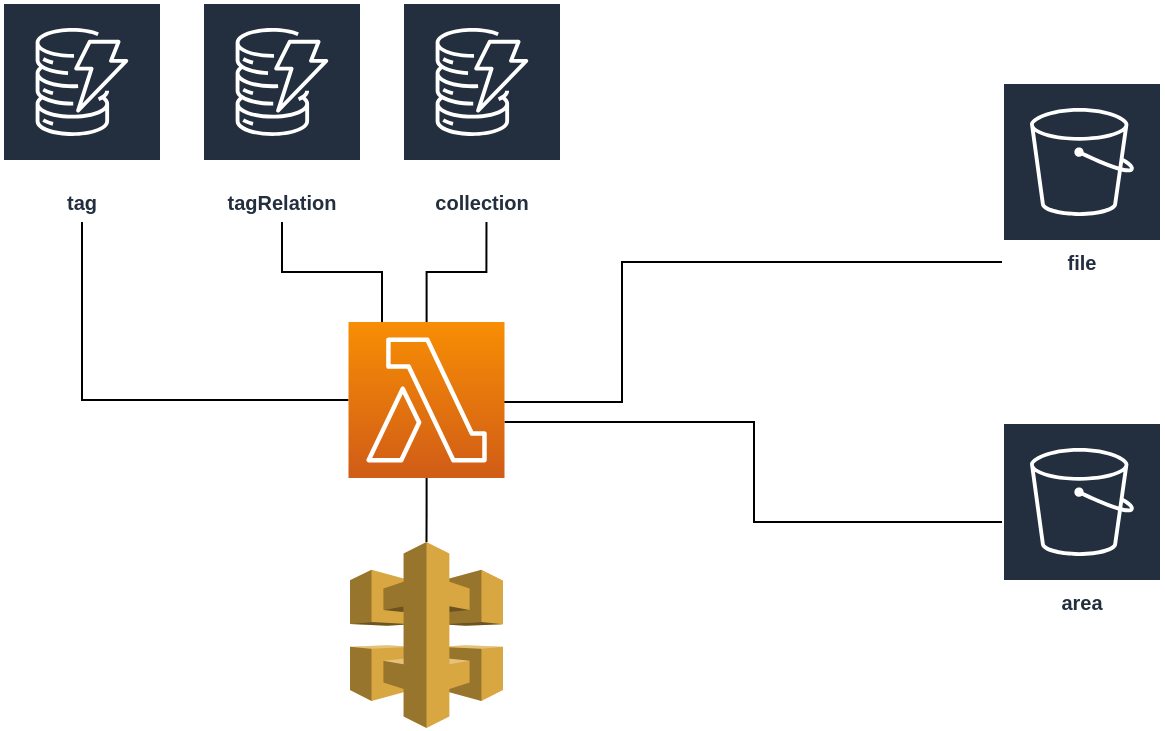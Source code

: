 <mxfile version="12.4.3" type="device" pages="1"><diagram id="SprerKhvvWVYze8ByLE3" name="Page-1"><mxGraphModel dx="868" dy="470" grid="1" gridSize="10" guides="1" tooltips="1" connect="1" arrows="1" fold="1" page="1" pageScale="1" pageWidth="850" pageHeight="1100" math="0" shadow="0"><root><mxCell id="0"/><mxCell id="1" parent="0"/><mxCell id="4TqPel9nGNP4jtj5tppa-16" style="edgeStyle=orthogonalEdgeStyle;rounded=0;orthogonalLoop=1;jettySize=auto;html=1;strokeColor=#000000;endArrow=none;endFill=0;" edge="1" parent="1" source="4TqPel9nGNP4jtj5tppa-1"><mxGeometry relative="1" as="geometry"><mxPoint x="340" y="220" as="targetPoint"/><Array as="points"><mxPoint x="400" y="150"/><mxPoint x="400" y="220"/></Array></mxGeometry></mxCell><mxCell id="4TqPel9nGNP4jtj5tppa-1" value="file" style="outlineConnect=0;fontColor=#232F3E;gradientColor=none;strokeColor=#ffffff;fillColor=#232F3E;dashed=0;verticalLabelPosition=middle;verticalAlign=bottom;align=center;html=1;whiteSpace=wrap;fontSize=10;fontStyle=1;spacing=3;shape=mxgraph.aws4.productIcon;prIcon=mxgraph.aws4.s3;" vertex="1" parent="1"><mxGeometry x="590" y="60" width="80" height="100" as="geometry"/></mxCell><mxCell id="4TqPel9nGNP4jtj5tppa-2" value="area" style="outlineConnect=0;fontColor=#232F3E;gradientColor=none;strokeColor=#ffffff;fillColor=#232F3E;dashed=0;verticalLabelPosition=middle;verticalAlign=bottom;align=center;html=1;whiteSpace=wrap;fontSize=10;fontStyle=1;spacing=3;shape=mxgraph.aws4.productIcon;prIcon=mxgraph.aws4.s3;" vertex="1" parent="1"><mxGeometry x="590" y="230" width="80" height="100" as="geometry"/></mxCell><mxCell id="4TqPel9nGNP4jtj5tppa-5" value="tag" style="outlineConnect=0;fontColor=#232F3E;gradientColor=none;strokeColor=#ffffff;fillColor=#232F3E;dashed=0;verticalLabelPosition=middle;verticalAlign=bottom;align=center;html=1;whiteSpace=wrap;fontSize=10;fontStyle=1;spacing=3;shape=mxgraph.aws4.productIcon;prIcon=mxgraph.aws4.dynamodb;" vertex="1" parent="1"><mxGeometry x="90" y="20" width="80" height="110" as="geometry"/></mxCell><mxCell id="4TqPel9nGNP4jtj5tppa-6" value="collection" style="outlineConnect=0;fontColor=#232F3E;gradientColor=none;strokeColor=#ffffff;fillColor=#232F3E;dashed=0;verticalLabelPosition=middle;verticalAlign=bottom;align=center;html=1;whiteSpace=wrap;fontSize=10;fontStyle=1;spacing=3;shape=mxgraph.aws4.productIcon;prIcon=mxgraph.aws4.dynamodb;" vertex="1" parent="1"><mxGeometry x="290" y="20" width="80" height="110" as="geometry"/></mxCell><mxCell id="4TqPel9nGNP4jtj5tppa-11" style="edgeStyle=orthogonalEdgeStyle;rounded=0;orthogonalLoop=1;jettySize=auto;html=1;exitX=0.5;exitY=0;exitDx=0;exitDy=0;exitPerimeter=0;endArrow=none;endFill=0;" edge="1" parent="1" source="4TqPel9nGNP4jtj5tppa-9" target="4TqPel9nGNP4jtj5tppa-10"><mxGeometry relative="1" as="geometry"/></mxCell><mxCell id="4TqPel9nGNP4jtj5tppa-9" value="" style="outlineConnect=0;dashed=0;verticalLabelPosition=bottom;verticalAlign=top;align=center;html=1;shape=mxgraph.aws3.api_gateway;fillColor=#D9A741;gradientColor=none;" vertex="1" parent="1"><mxGeometry x="264" y="290" width="76.5" height="93" as="geometry"/></mxCell><mxCell id="4TqPel9nGNP4jtj5tppa-12" style="edgeStyle=orthogonalEdgeStyle;rounded=0;orthogonalLoop=1;jettySize=auto;html=1;entryX=0.528;entryY=1;entryDx=0;entryDy=0;entryPerimeter=0;endArrow=none;endFill=0;" edge="1" parent="1" source="4TqPel9nGNP4jtj5tppa-10" target="4TqPel9nGNP4jtj5tppa-6"><mxGeometry relative="1" as="geometry"/></mxCell><mxCell id="4TqPel9nGNP4jtj5tppa-13" style="edgeStyle=orthogonalEdgeStyle;rounded=0;orthogonalLoop=1;jettySize=auto;html=1;endArrow=none;endFill=0;" edge="1" parent="1" source="4TqPel9nGNP4jtj5tppa-10" target="4TqPel9nGNP4jtj5tppa-5"><mxGeometry relative="1" as="geometry"/></mxCell><mxCell id="4TqPel9nGNP4jtj5tppa-14" style="edgeStyle=orthogonalEdgeStyle;rounded=0;orthogonalLoop=1;jettySize=auto;html=1;endArrow=none;endFill=0;" edge="1" parent="1" source="4TqPel9nGNP4jtj5tppa-10" target="4TqPel9nGNP4jtj5tppa-2"><mxGeometry relative="1" as="geometry"><Array as="points"><mxPoint x="466" y="230"/><mxPoint x="466" y="280"/></Array></mxGeometry></mxCell><mxCell id="4TqPel9nGNP4jtj5tppa-10" value="" style="outlineConnect=0;fontColor=#232F3E;gradientColor=#F78E04;gradientDirection=north;fillColor=#D05C17;strokeColor=#ffffff;dashed=0;verticalLabelPosition=bottom;verticalAlign=top;align=center;html=1;fontSize=12;fontStyle=0;aspect=fixed;shape=mxgraph.aws4.resourceIcon;resIcon=mxgraph.aws4.lambda;" vertex="1" parent="1"><mxGeometry x="263.25" y="180" width="78" height="78" as="geometry"/></mxCell><mxCell id="4TqPel9nGNP4jtj5tppa-19" value="" style="edgeStyle=orthogonalEdgeStyle;rounded=0;orthogonalLoop=1;jettySize=auto;html=1;endArrow=none;endFill=0;strokeColor=#000000;" edge="1" parent="1" source="4TqPel9nGNP4jtj5tppa-17" target="4TqPel9nGNP4jtj5tppa-10"><mxGeometry relative="1" as="geometry"><mxPoint x="230" y="210" as="targetPoint"/><Array as="points"><mxPoint x="230" y="155"/><mxPoint x="280" y="155"/></Array></mxGeometry></mxCell><mxCell id="4TqPel9nGNP4jtj5tppa-17" value="tagRelation" style="outlineConnect=0;fontColor=#232F3E;gradientColor=none;strokeColor=#ffffff;fillColor=#232F3E;dashed=0;verticalLabelPosition=middle;verticalAlign=bottom;align=center;html=1;whiteSpace=wrap;fontSize=10;fontStyle=1;spacing=3;shape=mxgraph.aws4.productIcon;prIcon=mxgraph.aws4.dynamodb;" vertex="1" parent="1"><mxGeometry x="190" y="20" width="80" height="110" as="geometry"/></mxCell></root></mxGraphModel></diagram></mxfile>